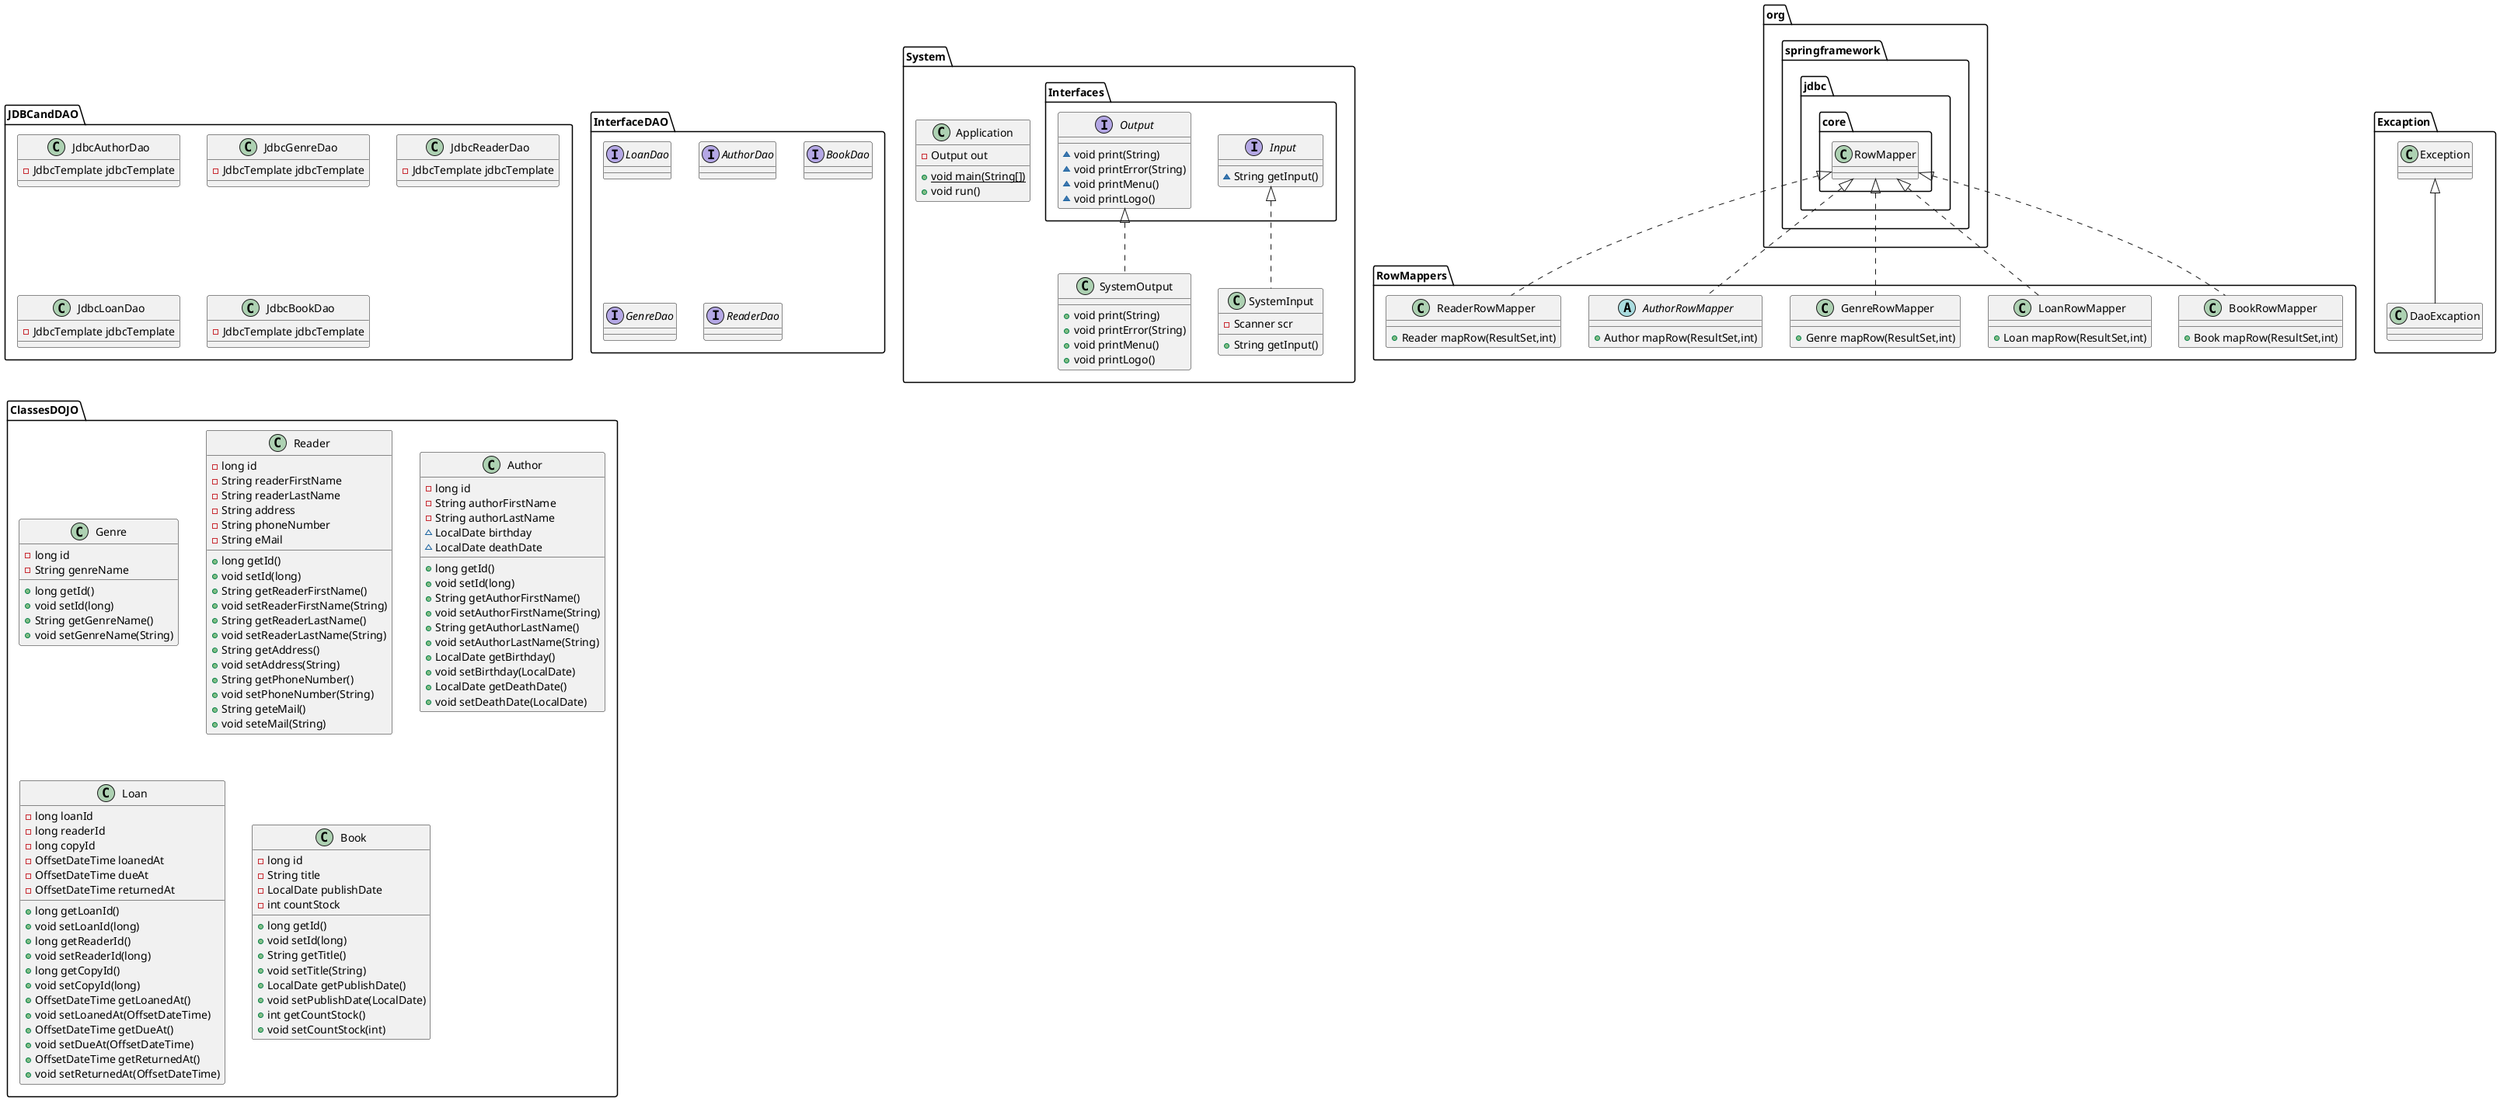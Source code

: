 @startuml
class System.Application {
- Output out
+ {static} void main(String[])
+ void run()
}


class JDBCandDAO.JdbcAuthorDao {
- JdbcTemplate jdbcTemplate
}

class RowMappers.BookRowMapper {
+ Book mapRow(ResultSet,int)
}

interface InterfaceDAO.LoanDao {
}
interface System.Interfaces.Output {
~ void print(String)
~ void printError(String)
~ void printMenu()
~ void printLogo()
}

interface InterfaceDAO.AuthorDao {
}
class JDBCandDAO.JdbcGenreDao {
- JdbcTemplate jdbcTemplate
}

class RowMappers.LoanRowMapper {
+ Loan mapRow(ResultSet,int)
}

class System.SystemInput {
- Scanner scr
+ String getInput()
}


class RowMappers.GenreRowMapper {
+ Genre mapRow(ResultSet,int)
}

class ClassesDOJO.Genre {
- long id
- String genreName
+ long getId()
+ void setId(long)
+ String getGenreName()
+ void setGenreName(String)
}


interface InterfaceDAO.BookDao {
}
class ClassesDOJO.Reader {
- long id
- String readerFirstName
- String readerLastName
- String address
- String phoneNumber
- String eMail
+ long getId()
+ void setId(long)
+ String getReaderFirstName()
+ void setReaderFirstName(String)
+ String getReaderLastName()
+ void setReaderLastName(String)
+ String getAddress()
+ void setAddress(String)
+ String getPhoneNumber()
+ void setPhoneNumber(String)
+ String geteMail()
+ void seteMail(String)
}


abstract class RowMappers.AuthorRowMapper {
+ Author mapRow(ResultSet,int)
}

interface System.Interfaces.Input {
~ String getInput()
}

class Exсaption.DaoExcaption {
}
interface InterfaceDAO.GenreDao {
}
class ClassesDOJO.Author {
- long id
- String authorFirstName
- String authorLastName
~ LocalDate birthday
~ LocalDate deathDate
+ long getId()
+ void setId(long)
+ String getAuthorFirstName()
+ void setAuthorFirstName(String)
+ String getAuthorLastName()
+ void setAuthorLastName(String)
+ LocalDate getBirthday()
+ void setBirthday(LocalDate)
+ LocalDate getDeathDate()
+ void setDeathDate(LocalDate)
}


class ClassesDOJO.Loan {
- long loanId
- long readerId
- long copyId
- OffsetDateTime loanedAt
- OffsetDateTime dueAt
- OffsetDateTime returnedAt
+ long getLoanId()
+ void setLoanId(long)
+ long getReaderId()
+ void setReaderId(long)
+ long getCopyId()
+ void setCopyId(long)
+ OffsetDateTime getLoanedAt()
+ void setLoanedAt(OffsetDateTime)
+ OffsetDateTime getDueAt()
+ void setDueAt(OffsetDateTime)
+ OffsetDateTime getReturnedAt()
+ void setReturnedAt(OffsetDateTime)
}


class JDBCandDAO.JdbcReaderDao {
- JdbcTemplate jdbcTemplate
}

class RowMappers.ReaderRowMapper {
+ Reader mapRow(ResultSet,int)
}

interface InterfaceDAO.ReaderDao {
}
class System.SystemOutput {
+ void print(String)
+ void printError(String)
+ void printMenu()
+ void printLogo()
}

class JDBCandDAO.JdbcLoanDao {
- JdbcTemplate jdbcTemplate
}

class JDBCandDAO.JdbcBookDao {
- JdbcTemplate jdbcTemplate
}

class ClassesDOJO.Book {
- long id
- String title
- LocalDate publishDate
- int countStock
+ long getId()
+ void setId(long)
+ String getTitle()
+ void setTitle(String)
+ LocalDate getPublishDate()
+ void setPublishDate(LocalDate)
+ int getCountStock()
+ void setCountStock(int)
}




org.springframework.jdbc.core.RowMapper <|.. RowMappers.BookRowMapper
org.springframework.jdbc.core.RowMapper <|.. RowMappers.LoanRowMapper
System.Interfaces.Input <|.. System.SystemInput
org.springframework.jdbc.core.RowMapper <|.. RowMappers.GenreRowMapper
org.springframework.jdbc.core.RowMapper <|.. RowMappers.AuthorRowMapper
Exсaption.Exception <|-- Exсaption.DaoExcaption
org.springframework.jdbc.core.RowMapper <|.. RowMappers.ReaderRowMapper
System.Interfaces.Output <|.. System.SystemOutput
@enduml